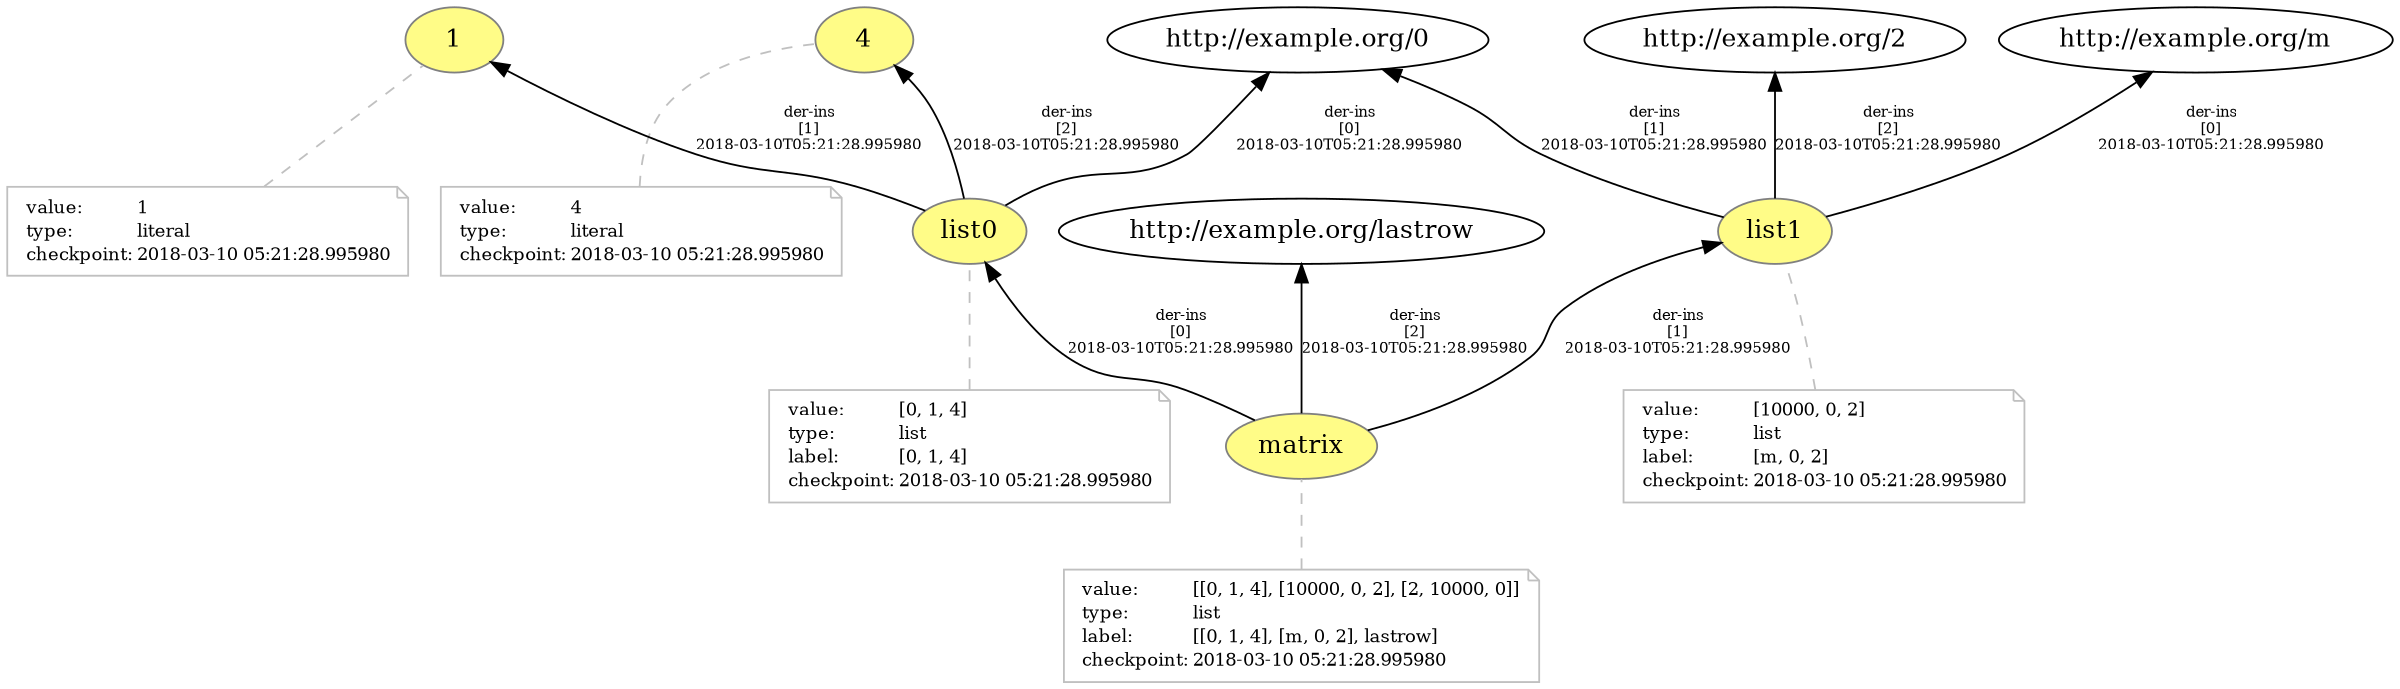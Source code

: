 digraph "PROV" { size="16,12"; rankdir="BT";
"http://example.org/1" [fillcolor="#FFFC87",color="#808080",style="filled",label="1",URL="http://example.org/1"]
"-attrs0" [color="gray",shape="note",fontsize="10",fontcolor="black",label=<<TABLE cellpadding="0" border="0">
	<TR>
	    <TD align="left">value:</TD>
	    <TD align="left">1</TD>
	</TR>
	<TR>
	    <TD align="left">type:</TD>
	    <TD align="left">literal</TD>
	</TR>
	<TR>
	    <TD align="left">checkpoint:</TD>
	    <TD align="left">2018-03-10 05:21:28.995980</TD>
	</TR>
</TABLE>>]
"-attrs0" -> "http://example.org/1" [color="gray",style="dashed",arrowhead="none"]
"http://example.org/4" [fillcolor="#FFFC87",color="#808080",style="filled",label="4",URL="http://example.org/4"]
"-attrs1" [color="gray",shape="note",fontsize="10",fontcolor="black",label=<<TABLE cellpadding="0" border="0">
	<TR>
	    <TD align="left">value:</TD>
	    <TD align="left">4</TD>
	</TR>
	<TR>
	    <TD align="left">type:</TD>
	    <TD align="left">literal</TD>
	</TR>
	<TR>
	    <TD align="left">checkpoint:</TD>
	    <TD align="left">2018-03-10 05:21:28.995980</TD>
	</TR>
</TABLE>>]
"-attrs1" -> "http://example.org/4" [color="gray",style="dashed",arrowhead="none"]
"http://example.org/matrix" [fillcolor="#FFFC87",color="#808080",style="filled",label="matrix",URL="http://example.org/matrix"]
"-attrs2" [color="gray",shape="note",fontsize="10",fontcolor="black",label=<<TABLE cellpadding="0" border="0">
	<TR>
	    <TD align="left">value:</TD>
	    <TD align="left">[[0, 1, 4], [10000, 0, 2], [2, 10000, 0]]</TD>
	</TR>
	<TR>
	    <TD align="left">type:</TD>
	    <TD align="left">list</TD>
	</TR>
	<TR>
	    <TD align="left">label:</TD>
	    <TD align="left">[[0, 1, 4], [m, 0, 2], lastrow]</TD>
	</TR>
	<TR>
	    <TD align="left">checkpoint:</TD>
	    <TD align="left">2018-03-10 05:21:28.995980</TD>
	</TR>
</TABLE>>]
"-attrs2" -> "http://example.org/matrix" [color="gray",style="dashed",arrowhead="none"]
"http://example.org/list0" [fillcolor="#FFFC87",color="#808080",style="filled",label="list0",URL="http://example.org/list0"]
"-attrs3" [color="gray",shape="note",fontsize="10",fontcolor="black",label=<<TABLE cellpadding="0" border="0">
	<TR>
	    <TD align="left">value:</TD>
	    <TD align="left">[0, 1, 4]</TD>
	</TR>
	<TR>
	    <TD align="left">type:</TD>
	    <TD align="left">list</TD>
	</TR>
	<TR>
	    <TD align="left">label:</TD>
	    <TD align="left">[0, 1, 4]</TD>
	</TR>
	<TR>
	    <TD align="left">checkpoint:</TD>
	    <TD align="left">2018-03-10 05:21:28.995980</TD>
	</TR>
</TABLE>>]
"-attrs3" -> "http://example.org/list0" [color="gray",style="dashed",arrowhead="none"]
"http://example.org/list0" -> "http://example.org/0" [fontsize="8",distance="1.5",angle="60.0",rotation="20",label="der-ins
[0]
2018-03-10T05:21:28.995980"]
"http://example.org/list0" -> "http://example.org/1" [fontsize="8",distance="1.5",angle="60.0",rotation="20",label="der-ins
[1]
2018-03-10T05:21:28.995980"]
"http://example.org/list0" -> "http://example.org/4" [fontsize="8",distance="1.5",angle="60.0",rotation="20",label="der-ins
[2]
2018-03-10T05:21:28.995980"]
"http://example.org/matrix" -> "http://example.org/list0" [fontsize="8",distance="1.5",angle="60.0",rotation="20",label="der-ins
[0]
2018-03-10T05:21:28.995980"]
"http://example.org/list1" [fillcolor="#FFFC87",color="#808080",style="filled",label="list1",URL="http://example.org/list1"]
"-attrs4" [color="gray",shape="note",fontsize="10",fontcolor="black",label=<<TABLE cellpadding="0" border="0">
	<TR>
	    <TD align="left">value:</TD>
	    <TD align="left">[10000, 0, 2]</TD>
	</TR>
	<TR>
	    <TD align="left">type:</TD>
	    <TD align="left">list</TD>
	</TR>
	<TR>
	    <TD align="left">label:</TD>
	    <TD align="left">[m, 0, 2]</TD>
	</TR>
	<TR>
	    <TD align="left">checkpoint:</TD>
	    <TD align="left">2018-03-10 05:21:28.995980</TD>
	</TR>
</TABLE>>]
"-attrs4" -> "http://example.org/list1" [color="gray",style="dashed",arrowhead="none"]
"http://example.org/list1" -> "http://example.org/m" [fontsize="8",distance="1.5",angle="60.0",rotation="20",label="der-ins
[0]
2018-03-10T05:21:28.995980"]
"http://example.org/list1" -> "http://example.org/0" [fontsize="8",distance="1.5",angle="60.0",rotation="20",label="der-ins
[1]
2018-03-10T05:21:28.995980"]
"http://example.org/list1" -> "http://example.org/2" [fontsize="8",distance="1.5",angle="60.0",rotation="20",label="der-ins
[2]
2018-03-10T05:21:28.995980"]
"http://example.org/matrix" -> "http://example.org/list1" [fontsize="8",distance="1.5",angle="60.0",rotation="20",label="der-ins
[1]
2018-03-10T05:21:28.995980"]
"http://example.org/matrix" -> "http://example.org/lastrow" [fontsize="8",distance="1.5",angle="60.0",rotation="20",label="der-ins
[2]
2018-03-10T05:21:28.995980"]
}